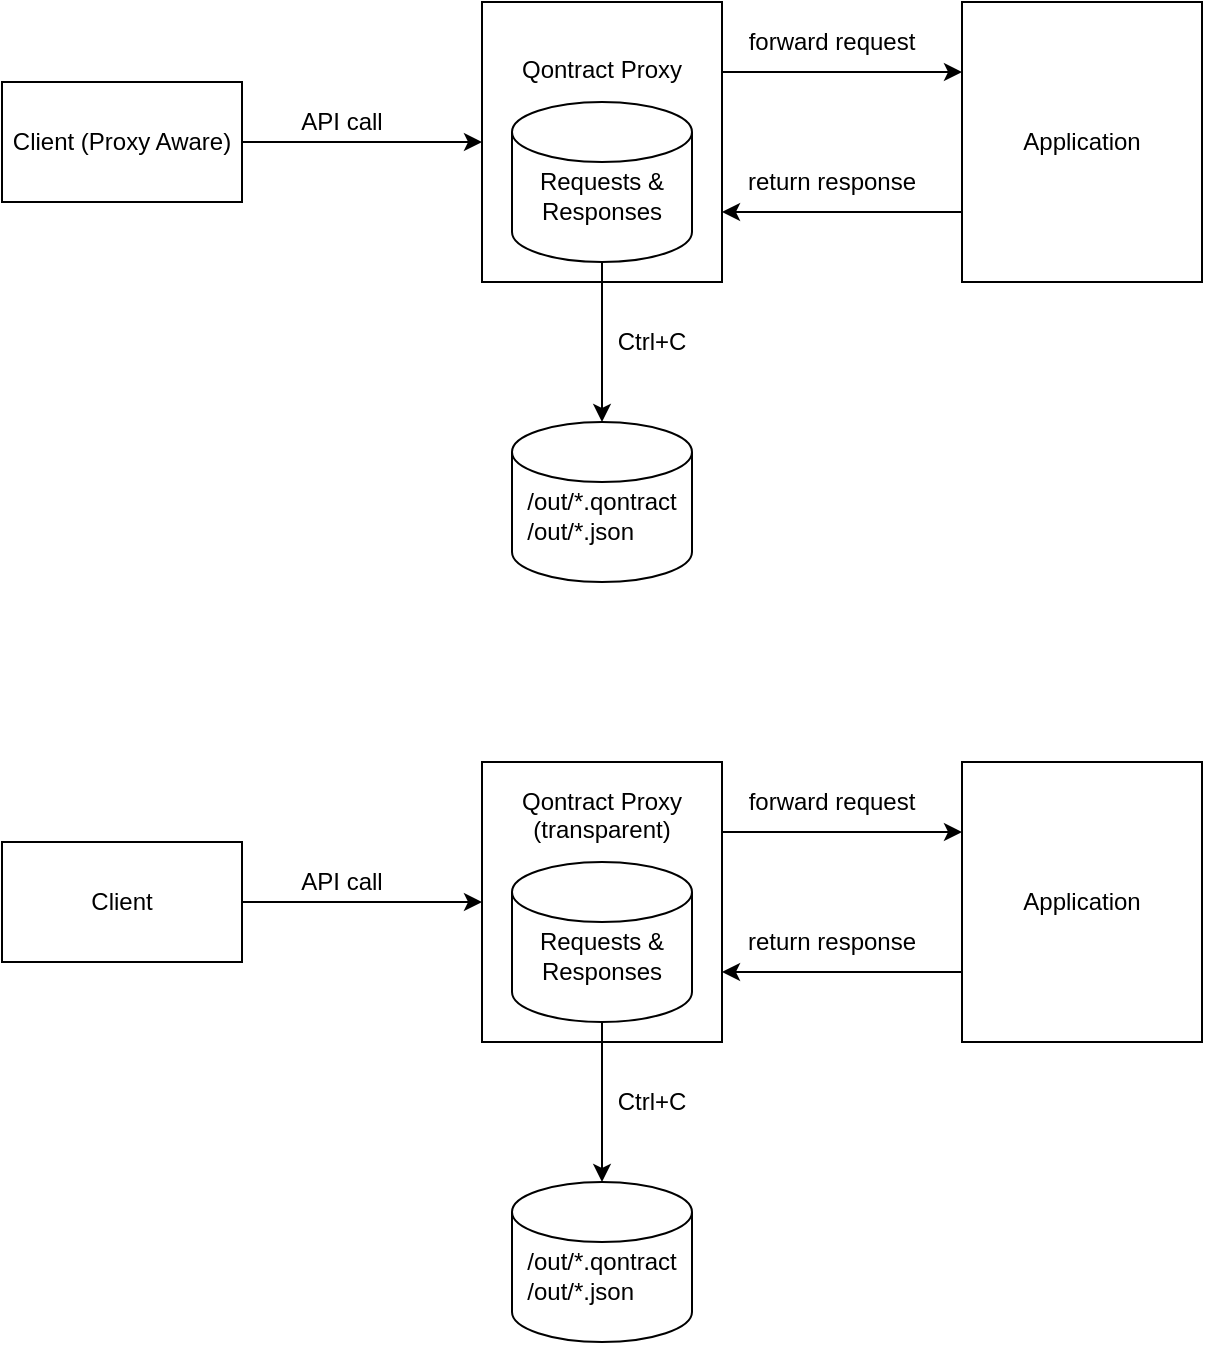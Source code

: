 <mxfile version="13.6.4" type="device"><diagram id="R2lEEEUBdFMjLlhIrx00" name="Page-1"><mxGraphModel dx="1186" dy="764" grid="1" gridSize="10" guides="1" tooltips="1" connect="1" arrows="1" fold="1" page="1" pageScale="1" pageWidth="850" pageHeight="1100" math="0" shadow="0" extFonts="Permanent Marker^https://fonts.googleapis.com/css?family=Permanent+Marker"><root><mxCell id="0"/><mxCell id="1" parent="0"/><mxCell id="KqszJvRvCmRh79gbdeHB-1" value="Client (Proxy Aware)" style="rounded=0;whiteSpace=wrap;html=1;" vertex="1" parent="1"><mxGeometry x="100" y="110" width="120" height="60" as="geometry"/></mxCell><mxCell id="KqszJvRvCmRh79gbdeHB-2" value="Qontract Proxy&lt;br&gt;&lt;br&gt;&lt;br&gt;&lt;br&gt;&lt;br&gt;&lt;br&gt;" style="rounded=0;whiteSpace=wrap;html=1;" vertex="1" parent="1"><mxGeometry x="340" y="70" width="120" height="140" as="geometry"/></mxCell><mxCell id="KqszJvRvCmRh79gbdeHB-3" value="" style="endArrow=classic;html=1;exitX=1;exitY=0.5;exitDx=0;exitDy=0;entryX=0;entryY=0.5;entryDx=0;entryDy=0;" edge="1" parent="1" source="KqszJvRvCmRh79gbdeHB-1" target="KqszJvRvCmRh79gbdeHB-2"><mxGeometry width="50" height="50" relative="1" as="geometry"><mxPoint x="340" y="210" as="sourcePoint"/><mxPoint x="390" y="160" as="targetPoint"/></mxGeometry></mxCell><mxCell id="KqszJvRvCmRh79gbdeHB-18" value="" style="edgeStyle=orthogonalEdgeStyle;rounded=0;orthogonalLoop=1;jettySize=auto;html=1;" edge="1" parent="1" source="KqszJvRvCmRh79gbdeHB-4" target="KqszJvRvCmRh79gbdeHB-17"><mxGeometry relative="1" as="geometry"/></mxCell><mxCell id="KqszJvRvCmRh79gbdeHB-4" value="&lt;br&gt;Requests &amp;amp; Responses" style="shape=cylinder2;whiteSpace=wrap;html=1;boundedLbl=1;backgroundOutline=1;size=15;" vertex="1" parent="1"><mxGeometry x="355" y="120" width="90" height="80" as="geometry"/></mxCell><mxCell id="KqszJvRvCmRh79gbdeHB-8" value="Application" style="rounded=0;whiteSpace=wrap;html=1;" vertex="1" parent="1"><mxGeometry x="580" y="70" width="120" height="140" as="geometry"/></mxCell><mxCell id="KqszJvRvCmRh79gbdeHB-9" value="" style="endArrow=classic;html=1;exitX=1;exitY=0.25;exitDx=0;exitDy=0;" edge="1" parent="1" source="KqszJvRvCmRh79gbdeHB-2"><mxGeometry width="50" height="50" relative="1" as="geometry"><mxPoint x="460" y="90" as="sourcePoint"/><mxPoint x="580" y="105" as="targetPoint"/></mxGeometry></mxCell><mxCell id="KqszJvRvCmRh79gbdeHB-10" value="API call" style="text;html=1;strokeColor=none;fillColor=none;align=center;verticalAlign=middle;whiteSpace=wrap;rounded=0;" vertex="1" parent="1"><mxGeometry x="240" y="120" width="60" height="20" as="geometry"/></mxCell><mxCell id="KqszJvRvCmRh79gbdeHB-11" value="forward request" style="text;html=1;strokeColor=none;fillColor=none;align=center;verticalAlign=middle;whiteSpace=wrap;rounded=0;" vertex="1" parent="1"><mxGeometry x="470" y="80" width="90" height="20" as="geometry"/></mxCell><mxCell id="KqszJvRvCmRh79gbdeHB-12" value="" style="endArrow=classic;html=1;exitX=0;exitY=0.75;exitDx=0;exitDy=0;entryX=1;entryY=0.75;entryDx=0;entryDy=0;" edge="1" parent="1" source="KqszJvRvCmRh79gbdeHB-8" target="KqszJvRvCmRh79gbdeHB-2"><mxGeometry width="50" height="50" relative="1" as="geometry"><mxPoint x="340" y="210" as="sourcePoint"/><mxPoint x="390" y="160" as="targetPoint"/></mxGeometry></mxCell><mxCell id="KqszJvRvCmRh79gbdeHB-13" value="return response" style="text;html=1;strokeColor=none;fillColor=none;align=center;verticalAlign=middle;whiteSpace=wrap;rounded=0;" vertex="1" parent="1"><mxGeometry x="470" y="150" width="90" height="20" as="geometry"/></mxCell><mxCell id="KqszJvRvCmRh79gbdeHB-17" value="&lt;div style=&quot;text-align: left&quot;&gt;&lt;br&gt;&lt;/div&gt;&lt;div style=&quot;text-align: left&quot;&gt;/out/*.qontract&lt;/div&gt;&lt;div style=&quot;text-align: left&quot;&gt;/out/*.json&lt;/div&gt;" style="shape=cylinder2;whiteSpace=wrap;html=1;boundedLbl=1;backgroundOutline=1;size=15;" vertex="1" parent="1"><mxGeometry x="355" y="280" width="90" height="80" as="geometry"/></mxCell><mxCell id="KqszJvRvCmRh79gbdeHB-19" value="Ctrl+C" style="text;html=1;strokeColor=none;fillColor=none;align=center;verticalAlign=middle;whiteSpace=wrap;rounded=0;" vertex="1" parent="1"><mxGeometry x="405" y="230" width="40" height="20" as="geometry"/></mxCell><mxCell id="KqszJvRvCmRh79gbdeHB-21" value="Client" style="rounded=0;whiteSpace=wrap;html=1;" vertex="1" parent="1"><mxGeometry x="100" y="490" width="120" height="60" as="geometry"/></mxCell><mxCell id="KqszJvRvCmRh79gbdeHB-22" value="Qontract Proxy (transparent)&lt;br&gt;&lt;br&gt;&lt;br&gt;&lt;br&gt;&lt;br&gt;&lt;br&gt;&lt;br&gt;" style="rounded=0;whiteSpace=wrap;html=1;" vertex="1" parent="1"><mxGeometry x="340" y="450" width="120" height="140" as="geometry"/></mxCell><mxCell id="KqszJvRvCmRh79gbdeHB-23" value="" style="endArrow=classic;html=1;exitX=1;exitY=0.5;exitDx=0;exitDy=0;entryX=0;entryY=0.5;entryDx=0;entryDy=0;" edge="1" parent="1" source="KqszJvRvCmRh79gbdeHB-21" target="KqszJvRvCmRh79gbdeHB-22"><mxGeometry width="50" height="50" relative="1" as="geometry"><mxPoint x="340" y="590" as="sourcePoint"/><mxPoint x="390" y="540" as="targetPoint"/></mxGeometry></mxCell><mxCell id="KqszJvRvCmRh79gbdeHB-24" value="" style="edgeStyle=orthogonalEdgeStyle;rounded=0;orthogonalLoop=1;jettySize=auto;html=1;" edge="1" parent="1" source="KqszJvRvCmRh79gbdeHB-25" target="KqszJvRvCmRh79gbdeHB-32"><mxGeometry relative="1" as="geometry"/></mxCell><mxCell id="KqszJvRvCmRh79gbdeHB-25" value="&lt;br&gt;Requests &amp;amp; Responses" style="shape=cylinder2;whiteSpace=wrap;html=1;boundedLbl=1;backgroundOutline=1;size=15;" vertex="1" parent="1"><mxGeometry x="355" y="500" width="90" height="80" as="geometry"/></mxCell><mxCell id="KqszJvRvCmRh79gbdeHB-26" value="Application" style="rounded=0;whiteSpace=wrap;html=1;" vertex="1" parent="1"><mxGeometry x="580" y="450" width="120" height="140" as="geometry"/></mxCell><mxCell id="KqszJvRvCmRh79gbdeHB-27" value="" style="endArrow=classic;html=1;exitX=1;exitY=0.25;exitDx=0;exitDy=0;" edge="1" parent="1" source="KqszJvRvCmRh79gbdeHB-22"><mxGeometry width="50" height="50" relative="1" as="geometry"><mxPoint x="460" y="470" as="sourcePoint"/><mxPoint x="580" y="485" as="targetPoint"/></mxGeometry></mxCell><mxCell id="KqszJvRvCmRh79gbdeHB-28" value="API call" style="text;html=1;strokeColor=none;fillColor=none;align=center;verticalAlign=middle;whiteSpace=wrap;rounded=0;" vertex="1" parent="1"><mxGeometry x="240" y="500" width="60" height="20" as="geometry"/></mxCell><mxCell id="KqszJvRvCmRh79gbdeHB-29" value="forward request" style="text;html=1;strokeColor=none;fillColor=none;align=center;verticalAlign=middle;whiteSpace=wrap;rounded=0;" vertex="1" parent="1"><mxGeometry x="470" y="460" width="90" height="20" as="geometry"/></mxCell><mxCell id="KqszJvRvCmRh79gbdeHB-30" value="" style="endArrow=classic;html=1;exitX=0;exitY=0.75;exitDx=0;exitDy=0;entryX=1;entryY=0.75;entryDx=0;entryDy=0;" edge="1" parent="1" source="KqszJvRvCmRh79gbdeHB-26" target="KqszJvRvCmRh79gbdeHB-22"><mxGeometry width="50" height="50" relative="1" as="geometry"><mxPoint x="340" y="590" as="sourcePoint"/><mxPoint x="390" y="540" as="targetPoint"/></mxGeometry></mxCell><mxCell id="KqszJvRvCmRh79gbdeHB-31" value="return response" style="text;html=1;strokeColor=none;fillColor=none;align=center;verticalAlign=middle;whiteSpace=wrap;rounded=0;" vertex="1" parent="1"><mxGeometry x="470" y="530" width="90" height="20" as="geometry"/></mxCell><mxCell id="KqszJvRvCmRh79gbdeHB-32" value="&lt;div style=&quot;text-align: left&quot;&gt;&lt;br&gt;&lt;/div&gt;&lt;div style=&quot;text-align: left&quot;&gt;/out/*.qontract&lt;/div&gt;&lt;div style=&quot;text-align: left&quot;&gt;/out/*.json&lt;/div&gt;" style="shape=cylinder2;whiteSpace=wrap;html=1;boundedLbl=1;backgroundOutline=1;size=15;" vertex="1" parent="1"><mxGeometry x="355" y="660" width="90" height="80" as="geometry"/></mxCell><mxCell id="KqszJvRvCmRh79gbdeHB-33" value="Ctrl+C" style="text;html=1;strokeColor=none;fillColor=none;align=center;verticalAlign=middle;whiteSpace=wrap;rounded=0;" vertex="1" parent="1"><mxGeometry x="405" y="610" width="40" height="20" as="geometry"/></mxCell></root></mxGraphModel></diagram></mxfile>